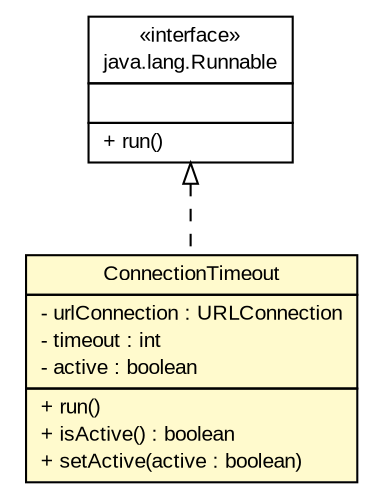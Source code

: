 #!/usr/local/bin/dot
#
# Class diagram 
# Generated by UMLGraph version 5.2 (http://www.umlgraph.org/)
#

digraph G {
	edge [fontname="arial",fontsize=10,labelfontname="arial",labelfontsize=10];
	node [fontname="arial",fontsize=10,shape=plaintext];
	nodesep=0.25;
	ranksep=0.5;
	// tud.iir.web.ConnectionTimeout
	c57256 [label=<<table title="tud.iir.web.ConnectionTimeout" border="0" cellborder="1" cellspacing="0" cellpadding="2" port="p" bgcolor="lemonChiffon" href="./ConnectionTimeout.html">
		<tr><td><table border="0" cellspacing="0" cellpadding="1">
<tr><td align="center" balign="center"> ConnectionTimeout </td></tr>
		</table></td></tr>
		<tr><td><table border="0" cellspacing="0" cellpadding="1">
<tr><td align="left" balign="left"> - urlConnection : URLConnection </td></tr>
<tr><td align="left" balign="left"> - timeout : int </td></tr>
<tr><td align="left" balign="left"> - active : boolean </td></tr>
		</table></td></tr>
		<tr><td><table border="0" cellspacing="0" cellpadding="1">
<tr><td align="left" balign="left"> + run() </td></tr>
<tr><td align="left" balign="left"> + isActive() : boolean </td></tr>
<tr><td align="left" balign="left"> + setActive(active : boolean) </td></tr>
		</table></td></tr>
		</table>>, fontname="arial", fontcolor="black", fontsize=10.0];
	//tud.iir.web.ConnectionTimeout implements java.lang.Runnable
	c57263:p -> c57256:p [dir=back,arrowtail=empty,style=dashed];
	// java.lang.Runnable
	c57263 [label=<<table title="java.lang.Runnable" border="0" cellborder="1" cellspacing="0" cellpadding="2" port="p" href="http://java.sun.com/j2se/1.4.2/docs/api/java/lang/Runnable.html">
		<tr><td><table border="0" cellspacing="0" cellpadding="1">
<tr><td align="center" balign="center"> &#171;interface&#187; </td></tr>
<tr><td align="center" balign="center"> java.lang.Runnable </td></tr>
		</table></td></tr>
		<tr><td><table border="0" cellspacing="0" cellpadding="1">
<tr><td align="left" balign="left">  </td></tr>
		</table></td></tr>
		<tr><td><table border="0" cellspacing="0" cellpadding="1">
<tr><td align="left" balign="left"> + run() </td></tr>
		</table></td></tr>
		</table>>, fontname="arial", fontcolor="black", fontsize=10.0];
}

